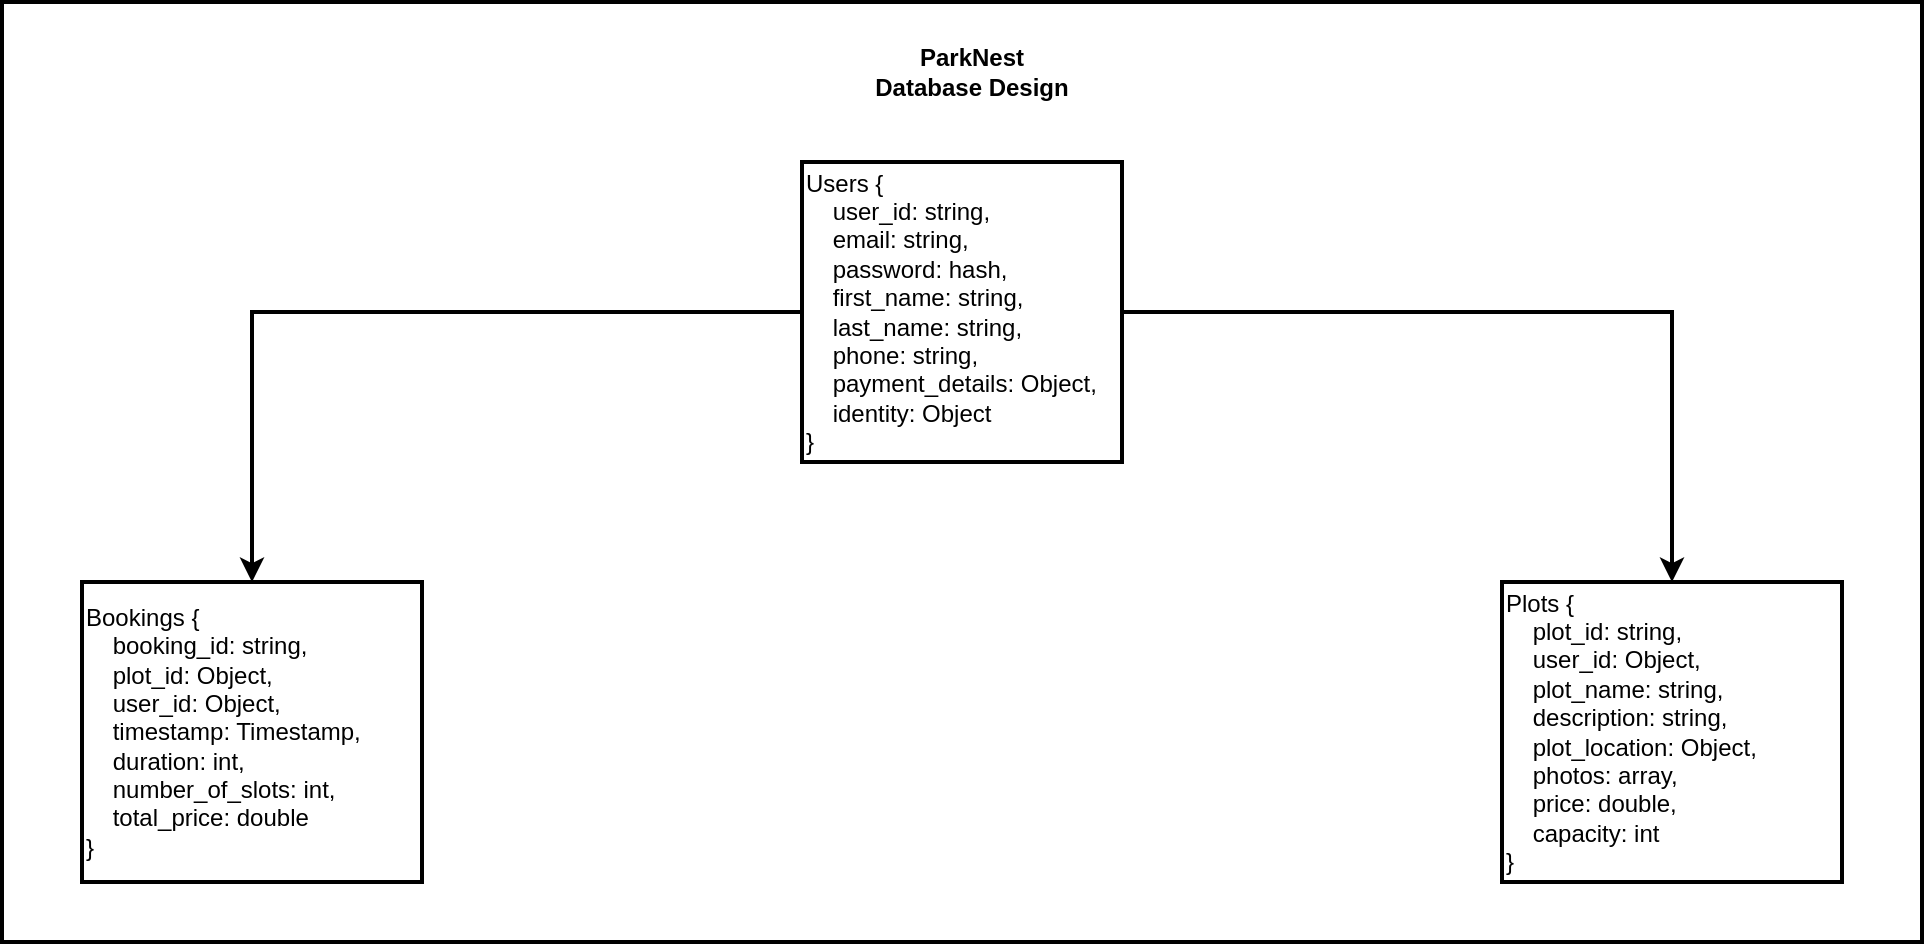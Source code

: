 <mxfile version="21.6.8" type="device">
  <diagram name="Page-1" id="oZiwrv__1GzKY7QI_m-K">
    <mxGraphModel dx="2133" dy="894" grid="1" gridSize="10" guides="1" tooltips="1" connect="1" arrows="1" fold="1" page="1" pageScale="1" pageWidth="827" pageHeight="1169" math="0" shadow="0">
      <root>
        <mxCell id="0" />
        <mxCell id="1" parent="0" />
        <mxCell id="BoihK3S96Oc2IVYB9GhQ-17" value="" style="rounded=0;whiteSpace=wrap;html=1;fillColor=none;strokeWidth=2;" parent="1" vertex="1">
          <mxGeometry x="-240" y="70" width="960" height="470" as="geometry" />
        </mxCell>
        <mxCell id="BoihK3S96Oc2IVYB9GhQ-14" style="edgeStyle=orthogonalEdgeStyle;rounded=0;orthogonalLoop=1;jettySize=auto;html=1;entryX=0.5;entryY=0;entryDx=0;entryDy=0;startArrow=none;startFill=0;strokeWidth=2;" parent="1" source="BoihK3S96Oc2IVYB9GhQ-2" target="BoihK3S96Oc2IVYB9GhQ-3" edge="1">
          <mxGeometry relative="1" as="geometry" />
        </mxCell>
        <mxCell id="BoihK3S96Oc2IVYB9GhQ-15" style="edgeStyle=orthogonalEdgeStyle;rounded=0;orthogonalLoop=1;jettySize=auto;html=1;entryX=0.5;entryY=0;entryDx=0;entryDy=0;startArrow=none;startFill=0;strokeWidth=2;" parent="1" source="BoihK3S96Oc2IVYB9GhQ-2" target="BoihK3S96Oc2IVYB9GhQ-5" edge="1">
          <mxGeometry relative="1" as="geometry" />
        </mxCell>
        <mxCell id="BoihK3S96Oc2IVYB9GhQ-2" value="&lt;div&gt;Users {&lt;/div&gt;&lt;div&gt;&amp;nbsp; &amp;nbsp; user_id: string,&lt;/div&gt;&lt;div&gt;&amp;nbsp; &amp;nbsp; email: string,&lt;/div&gt;&lt;div&gt;&amp;nbsp; &amp;nbsp; password: hash,&lt;/div&gt;&lt;div&gt;&amp;nbsp; &amp;nbsp; first_name: string,&lt;/div&gt;&lt;div&gt;&amp;nbsp; &amp;nbsp; last_name: string,&lt;/div&gt;&lt;div&gt;&amp;nbsp; &amp;nbsp; phone: string,&lt;/div&gt;&lt;div&gt;&amp;nbsp; &amp;nbsp; payment_details: Object,&lt;/div&gt;&lt;div&gt;&amp;nbsp; &amp;nbsp; identity: Object&lt;/div&gt;&lt;div&gt;}&lt;/div&gt;" style="rounded=0;whiteSpace=wrap;html=1;align=left;fillColor=none;strokeWidth=2;" parent="1" vertex="1">
          <mxGeometry x="160" y="150" width="160" height="150" as="geometry" />
        </mxCell>
        <mxCell id="BoihK3S96Oc2IVYB9GhQ-3" value="Plots {&lt;br&gt;&amp;nbsp; &amp;nbsp; plot_id: string,&lt;br&gt;&lt;span class=&quot;Apple-converted-space&quot;&gt;&amp;nbsp; &amp;nbsp; &lt;/span&gt;user_id: Object,&lt;br&gt;&lt;span class=&quot;Apple-converted-space&quot;&gt;&amp;nbsp; &amp;nbsp; &lt;/span&gt;plot_name: string,&lt;br&gt;&lt;span class=&quot;Apple-converted-space&quot;&gt;&amp;nbsp; &amp;nbsp; &lt;/span&gt;description: string,&lt;br&gt;&lt;span class=&quot;Apple-converted-space&quot;&gt;&amp;nbsp; &amp;nbsp; &lt;/span&gt;plot_location: Object,&lt;br&gt;&lt;span class=&quot;Apple-converted-space&quot;&gt;&amp;nbsp; &amp;nbsp; &lt;/span&gt;photos: array,&lt;br&gt;&lt;span class=&quot;Apple-converted-space&quot;&gt;&amp;nbsp; &amp;nbsp; &lt;/span&gt;price: double,&lt;br&gt;&lt;span class=&quot;Apple-converted-space&quot;&gt;&amp;nbsp; &amp;nbsp; &lt;/span&gt;capacity: int&lt;br&gt;}" style="rounded=0;whiteSpace=wrap;html=1;align=left;fillColor=none;strokeWidth=2;" parent="1" vertex="1">
          <mxGeometry x="510" y="360" width="170" height="150" as="geometry" />
        </mxCell>
        <mxCell id="BoihK3S96Oc2IVYB9GhQ-5" value="Bookings {&lt;br&gt;&amp;nbsp; &amp;nbsp; booking_id: string,&lt;br&gt;&lt;span class=&quot;Apple-converted-space&quot;&gt;&amp;nbsp; &amp;nbsp; &lt;/span&gt;plot_id: Object,&lt;br&gt;&lt;span class=&quot;Apple-converted-space&quot;&gt;&amp;nbsp; &amp;nbsp; &lt;/span&gt;user_id: Object,&lt;br&gt;&lt;span class=&quot;Apple-converted-space&quot;&gt;&amp;nbsp; &amp;nbsp; &lt;/span&gt;timestamp: Timestamp,&lt;br&gt;&lt;span class=&quot;Apple-converted-space&quot;&gt;&amp;nbsp; &amp;nbsp; &lt;/span&gt;duration: int,&lt;br&gt;&lt;span class=&quot;Apple-converted-space&quot;&gt;&amp;nbsp; &amp;nbsp; &lt;/span&gt;number_of_slots: int,&lt;br&gt;&lt;span class=&quot;Apple-converted-space&quot;&gt;&amp;nbsp; &amp;nbsp; &lt;/span&gt;total_price: double&lt;br&gt;}" style="rounded=0;whiteSpace=wrap;html=1;align=left;fillColor=none;strokeWidth=2;" parent="1" vertex="1">
          <mxGeometry x="-200" y="360" width="170" height="150" as="geometry" />
        </mxCell>
        <mxCell id="BoihK3S96Oc2IVYB9GhQ-16" value="ParkNest Database Design" style="text;html=1;strokeColor=none;fillColor=none;align=center;verticalAlign=middle;whiteSpace=wrap;rounded=0;fontStyle=1;strokeWidth=2;" parent="1" vertex="1">
          <mxGeometry x="193" y="90" width="104" height="30" as="geometry" />
        </mxCell>
      </root>
    </mxGraphModel>
  </diagram>
</mxfile>
